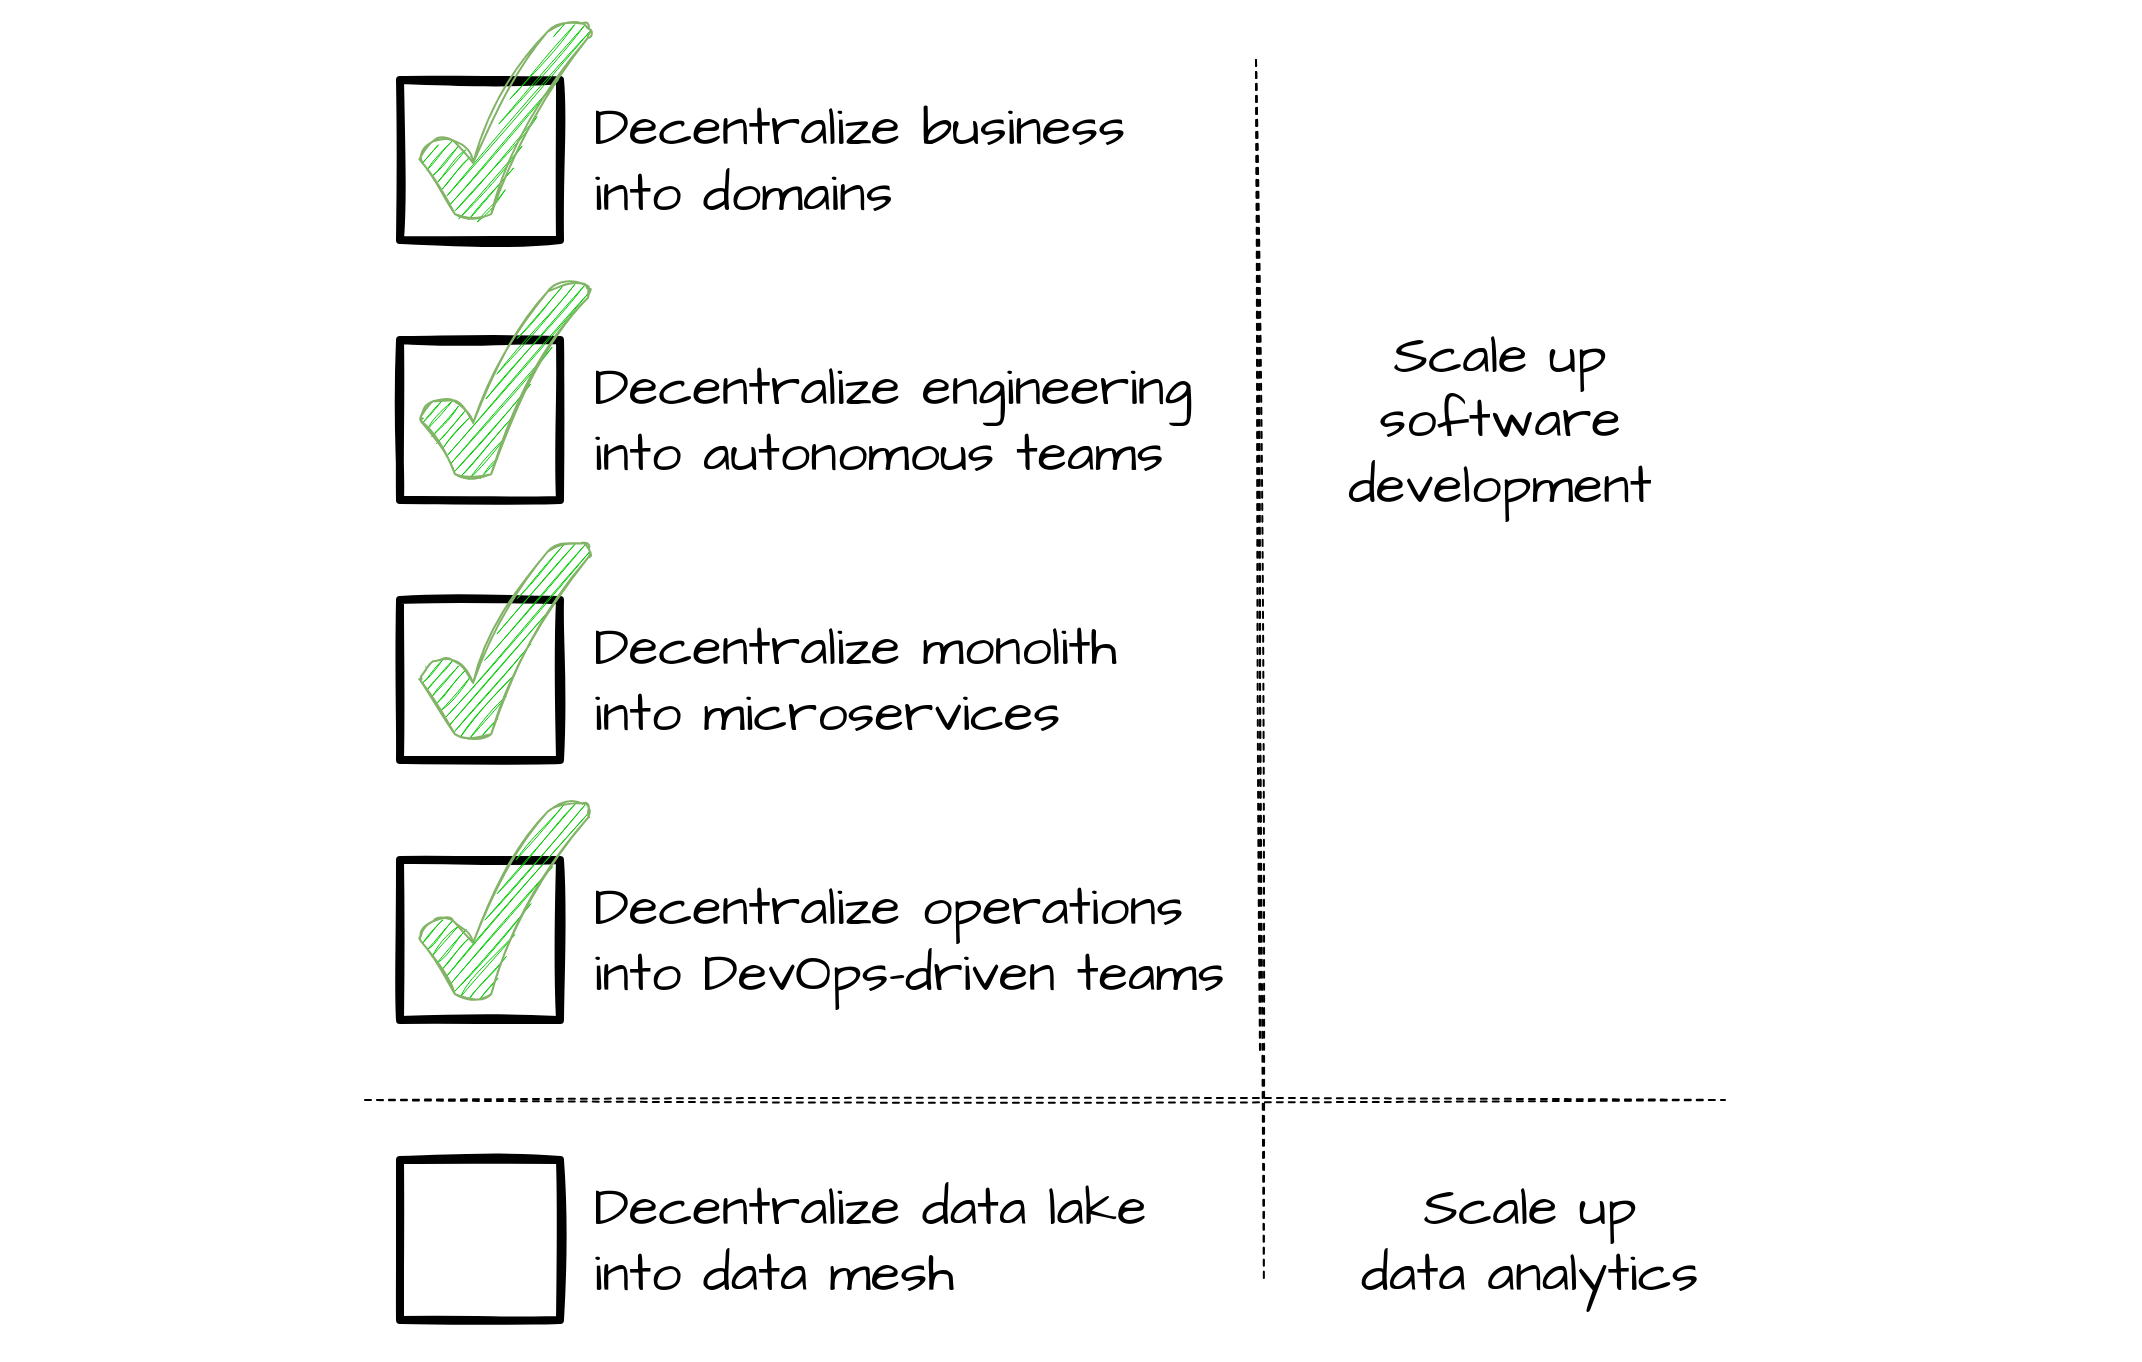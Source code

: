 <mxfile version="15.5.4" type="embed"><diagram id="F44mslXG7EauhRFhVprv" name="Page-2"><mxGraphModel dx="1840" dy="481" grid="1" gridSize="10" guides="1" tooltips="1" connect="1" arrows="1" fold="1" page="1" pageScale="1" pageWidth="850" pageHeight="1100" math="0" shadow="0"><root><mxCell id="AAQ9BwyIkS6VjVYWZHyZ-0"/><mxCell id="AAQ9BwyIkS6VjVYWZHyZ-1" parent="AAQ9BwyIkS6VjVYWZHyZ-0"/><mxCell id="WYw05qr1-3hL1uv3pTQN-0" value="" style="rounded=0;whiteSpace=wrap;html=1;fontSize=27;fillColor=#FFFFFF;align=left;fontColor=none;noLabel=1;labelBackgroundColor=none;strokeColor=none;sketch=1;fontFamily=Architects Daughter;fontSource=https%3A%2F%2Ffonts.googleapis.com%2Fcss%3Ffamily%3DArchitects%2BDaughter;" parent="AAQ9BwyIkS6VjVYWZHyZ-1" vertex="1"><mxGeometry x="-120" y="80" width="1070" height="680" as="geometry"/></mxCell><mxCell id="xgfi9Fixae9f6lbO9hQ0-0" value="" style="whiteSpace=wrap;html=1;aspect=fixed;strokeWidth=4;sketch=1;fontFamily=Architects Daughter;fontSource=https%3A%2F%2Ffonts.googleapis.com%2Fcss%3Ffamily%3DArchitects%2BDaughter;" parent="AAQ9BwyIkS6VjVYWZHyZ-1" vertex="1"><mxGeometry x="80" y="120" width="80" height="80" as="geometry"/></mxCell><mxCell id="xgfi9Fixae9f6lbO9hQ0-1" value="" style="verticalLabelPosition=bottom;verticalAlign=top;html=1;shape=mxgraph.basic.tick;fillColor=#00CC00;strokeColor=#82b366;sketch=1;fontFamily=Architects Daughter;fontSource=https%3A%2F%2Ffonts.googleapis.com%2Fcss%3Ffamily%3DArchitects%2BDaughter;" parent="AAQ9BwyIkS6VjVYWZHyZ-1" vertex="1"><mxGeometry x="90" y="90" width="85" height="100" as="geometry"/></mxCell><mxCell id="xgfi9Fixae9f6lbO9hQ0-2" value="Decentralize business &lt;br&gt;into domains" style="text;html=1;strokeColor=none;fillColor=none;align=left;verticalAlign=middle;whiteSpace=wrap;rounded=0;fontSize=27;sketch=1;fontFamily=Architects Daughter;fontSource=https%3A%2F%2Ffonts.googleapis.com%2Fcss%3Ffamily%3DArchitects%2BDaughter;" parent="AAQ9BwyIkS6VjVYWZHyZ-1" vertex="1"><mxGeometry x="175" y="145" width="435" height="30" as="geometry"/></mxCell><mxCell id="xgfi9Fixae9f6lbO9hQ0-3" value="" style="whiteSpace=wrap;html=1;aspect=fixed;strokeWidth=4;sketch=1;fontFamily=Architects Daughter;fontSource=https%3A%2F%2Ffonts.googleapis.com%2Fcss%3Ffamily%3DArchitects%2BDaughter;" parent="AAQ9BwyIkS6VjVYWZHyZ-1" vertex="1"><mxGeometry x="80" y="250" width="80" height="80" as="geometry"/></mxCell><mxCell id="xgfi9Fixae9f6lbO9hQ0-4" value="" style="verticalLabelPosition=bottom;verticalAlign=top;html=1;shape=mxgraph.basic.tick;fillColor=#00CC00;strokeColor=#82b366;sketch=1;fontFamily=Architects Daughter;fontSource=https%3A%2F%2Ffonts.googleapis.com%2Fcss%3Ffamily%3DArchitects%2BDaughter;" parent="AAQ9BwyIkS6VjVYWZHyZ-1" vertex="1"><mxGeometry x="90" y="220" width="85" height="100" as="geometry"/></mxCell><mxCell id="xgfi9Fixae9f6lbO9hQ0-5" value="Decentralize engineering &lt;br&gt;into autonomous teams" style="text;html=1;strokeColor=none;fillColor=none;align=left;verticalAlign=middle;whiteSpace=wrap;rounded=0;fontSize=27;sketch=1;fontFamily=Architects Daughter;fontSource=https%3A%2F%2Ffonts.googleapis.com%2Fcss%3Ffamily%3DArchitects%2BDaughter;" parent="AAQ9BwyIkS6VjVYWZHyZ-1" vertex="1"><mxGeometry x="175" y="275" width="405" height="30" as="geometry"/></mxCell><mxCell id="xgfi9Fixae9f6lbO9hQ0-6" value="" style="whiteSpace=wrap;html=1;aspect=fixed;strokeWidth=4;sketch=1;fontFamily=Architects Daughter;fontSource=https%3A%2F%2Ffonts.googleapis.com%2Fcss%3Ffamily%3DArchitects%2BDaughter;" parent="AAQ9BwyIkS6VjVYWZHyZ-1" vertex="1"><mxGeometry x="80" y="380" width="80" height="80" as="geometry"/></mxCell><mxCell id="xgfi9Fixae9f6lbO9hQ0-7" value="" style="verticalLabelPosition=bottom;verticalAlign=top;html=1;shape=mxgraph.basic.tick;fillColor=#00CC00;strokeColor=#82b366;sketch=1;fontFamily=Architects Daughter;fontSource=https%3A%2F%2Ffonts.googleapis.com%2Fcss%3Ffamily%3DArchitects%2BDaughter;" parent="AAQ9BwyIkS6VjVYWZHyZ-1" vertex="1"><mxGeometry x="90" y="350" width="85" height="100" as="geometry"/></mxCell><mxCell id="xgfi9Fixae9f6lbO9hQ0-8" value="Decentralize monolith &lt;br&gt;into microservices" style="text;html=1;strokeColor=none;fillColor=none;align=left;verticalAlign=middle;whiteSpace=wrap;rounded=0;fontSize=27;sketch=1;fontFamily=Architects Daughter;fontSource=https%3A%2F%2Ffonts.googleapis.com%2Fcss%3Ffamily%3DArchitects%2BDaughter;" parent="AAQ9BwyIkS6VjVYWZHyZ-1" vertex="1"><mxGeometry x="175" y="405" width="455" height="30" as="geometry"/></mxCell><mxCell id="xgfi9Fixae9f6lbO9hQ0-9" value="" style="whiteSpace=wrap;html=1;aspect=fixed;strokeWidth=4;sketch=1;fontFamily=Architects Daughter;fontSource=https%3A%2F%2Ffonts.googleapis.com%2Fcss%3Ffamily%3DArchitects%2BDaughter;" parent="AAQ9BwyIkS6VjVYWZHyZ-1" vertex="1"><mxGeometry x="80" y="660" width="80" height="80" as="geometry"/></mxCell><mxCell id="xgfi9Fixae9f6lbO9hQ0-10" value="Decentralize data lake &lt;br&gt;into data mesh" style="text;html=1;strokeColor=none;fillColor=none;align=left;verticalAlign=middle;whiteSpace=wrap;rounded=0;fontSize=27;sketch=1;fontFamily=Architects Daughter;fontSource=https%3A%2F%2Ffonts.googleapis.com%2Fcss%3Ffamily%3DArchitects%2BDaughter;" parent="AAQ9BwyIkS6VjVYWZHyZ-1" vertex="1"><mxGeometry x="175" y="685" width="395" height="30" as="geometry"/></mxCell><mxCell id="WYw05qr1-3hL1uv3pTQN-2" value="" style="endArrow=none;dashed=1;html=1;rounded=0;fontSize=27;fontColor=none;sketch=1;fontFamily=Architects Daughter;fontSource=https%3A%2F%2Ffonts.googleapis.com%2Fcss%3Ffamily%3DArchitects%2BDaughter;" parent="AAQ9BwyIkS6VjVYWZHyZ-1" edge="1"><mxGeometry width="50" height="50" relative="1" as="geometry"><mxPoint x="62.5" y="630" as="sourcePoint"/><mxPoint x="742.5" y="630" as="targetPoint"/></mxGeometry></mxCell><mxCell id="WYw05qr1-3hL1uv3pTQN-5" value="Scale up software development" style="text;html=1;strokeColor=none;fillColor=none;align=center;verticalAlign=middle;whiteSpace=wrap;rounded=0;labelBackgroundColor=none;fontSize=27;fontColor=none;sketch=1;fontFamily=Architects Daughter;fontSource=https%3A%2F%2Ffonts.googleapis.com%2Fcss%3Ffamily%3DArchitects%2BDaughter;" parent="AAQ9BwyIkS6VjVYWZHyZ-1" vertex="1"><mxGeometry x="590" y="275" width="80" height="30" as="geometry"/></mxCell><mxCell id="WYw05qr1-3hL1uv3pTQN-6" value="" style="endArrow=none;dashed=1;html=1;rounded=0;fontSize=27;fontColor=none;sketch=1;fontFamily=Architects Daughter;fontSource=https%3A%2F%2Ffonts.googleapis.com%2Fcss%3Ffamily%3DArchitects%2BDaughter;" parent="AAQ9BwyIkS6VjVYWZHyZ-1" edge="1"><mxGeometry width="50" height="50" relative="1" as="geometry"><mxPoint x="508" y="110" as="sourcePoint"/><mxPoint x="510" y="606" as="targetPoint"/></mxGeometry></mxCell><mxCell id="WYw05qr1-3hL1uv3pTQN-7" value="Scale up&lt;br&gt;data analytics" style="text;html=1;strokeColor=none;fillColor=none;align=center;verticalAlign=middle;whiteSpace=wrap;rounded=0;labelBackgroundColor=none;fontSize=27;fontColor=none;sketch=1;fontFamily=Architects Daughter;fontSource=https%3A%2F%2Ffonts.googleapis.com%2Fcss%3Ffamily%3DArchitects%2BDaughter;" parent="AAQ9BwyIkS6VjVYWZHyZ-1" vertex="1"><mxGeometry x="550" y="685" width="190" height="30" as="geometry"/></mxCell><mxCell id="WYw05qr1-3hL1uv3pTQN-9" value="" style="whiteSpace=wrap;html=1;aspect=fixed;strokeWidth=4;sketch=1;fontFamily=Architects Daughter;fontSource=https%3A%2F%2Ffonts.googleapis.com%2Fcss%3Ffamily%3DArchitects%2BDaughter;" parent="AAQ9BwyIkS6VjVYWZHyZ-1" vertex="1"><mxGeometry x="80" y="510" width="80" height="80" as="geometry"/></mxCell><mxCell id="WYw05qr1-3hL1uv3pTQN-10" value="" style="verticalLabelPosition=bottom;verticalAlign=top;html=1;shape=mxgraph.basic.tick;fillColor=#00CC00;strokeColor=#82b366;sketch=1;fontFamily=Architects Daughter;fontSource=https%3A%2F%2Ffonts.googleapis.com%2Fcss%3Ffamily%3DArchitects%2BDaughter;" parent="AAQ9BwyIkS6VjVYWZHyZ-1" vertex="1"><mxGeometry x="90" y="480" width="85" height="100" as="geometry"/></mxCell><mxCell id="WYw05qr1-3hL1uv3pTQN-11" value="Decentralize operations&lt;br&gt;into DevOps-driven teams" style="text;html=1;strokeColor=none;fillColor=none;align=left;verticalAlign=middle;whiteSpace=wrap;rounded=0;fontSize=27;sketch=1;fontFamily=Architects Daughter;fontSource=https%3A%2F%2Ffonts.googleapis.com%2Fcss%3Ffamily%3DArchitects%2BDaughter;" parent="AAQ9BwyIkS6VjVYWZHyZ-1" vertex="1"><mxGeometry x="175" y="535" width="455" height="30" as="geometry"/></mxCell><mxCell id="WYw05qr1-3hL1uv3pTQN-12" value="" style="endArrow=none;dashed=1;html=1;rounded=0;fontSize=27;fontColor=none;entryX=0.853;entryY=1.167;entryDx=0;entryDy=0;entryPerimeter=0;sketch=1;fontFamily=Architects Daughter;fontSource=https%3A%2F%2Ffonts.googleapis.com%2Fcss%3Ffamily%3DArchitects%2BDaughter;" parent="AAQ9BwyIkS6VjVYWZHyZ-1" target="xgfi9Fixae9f6lbO9hQ0-10" edge="1"><mxGeometry width="50" height="50" relative="1" as="geometry"><mxPoint x="508" y="110" as="sourcePoint"/><mxPoint x="510" y="606" as="targetPoint"/></mxGeometry></mxCell></root></mxGraphModel></diagram></mxfile>